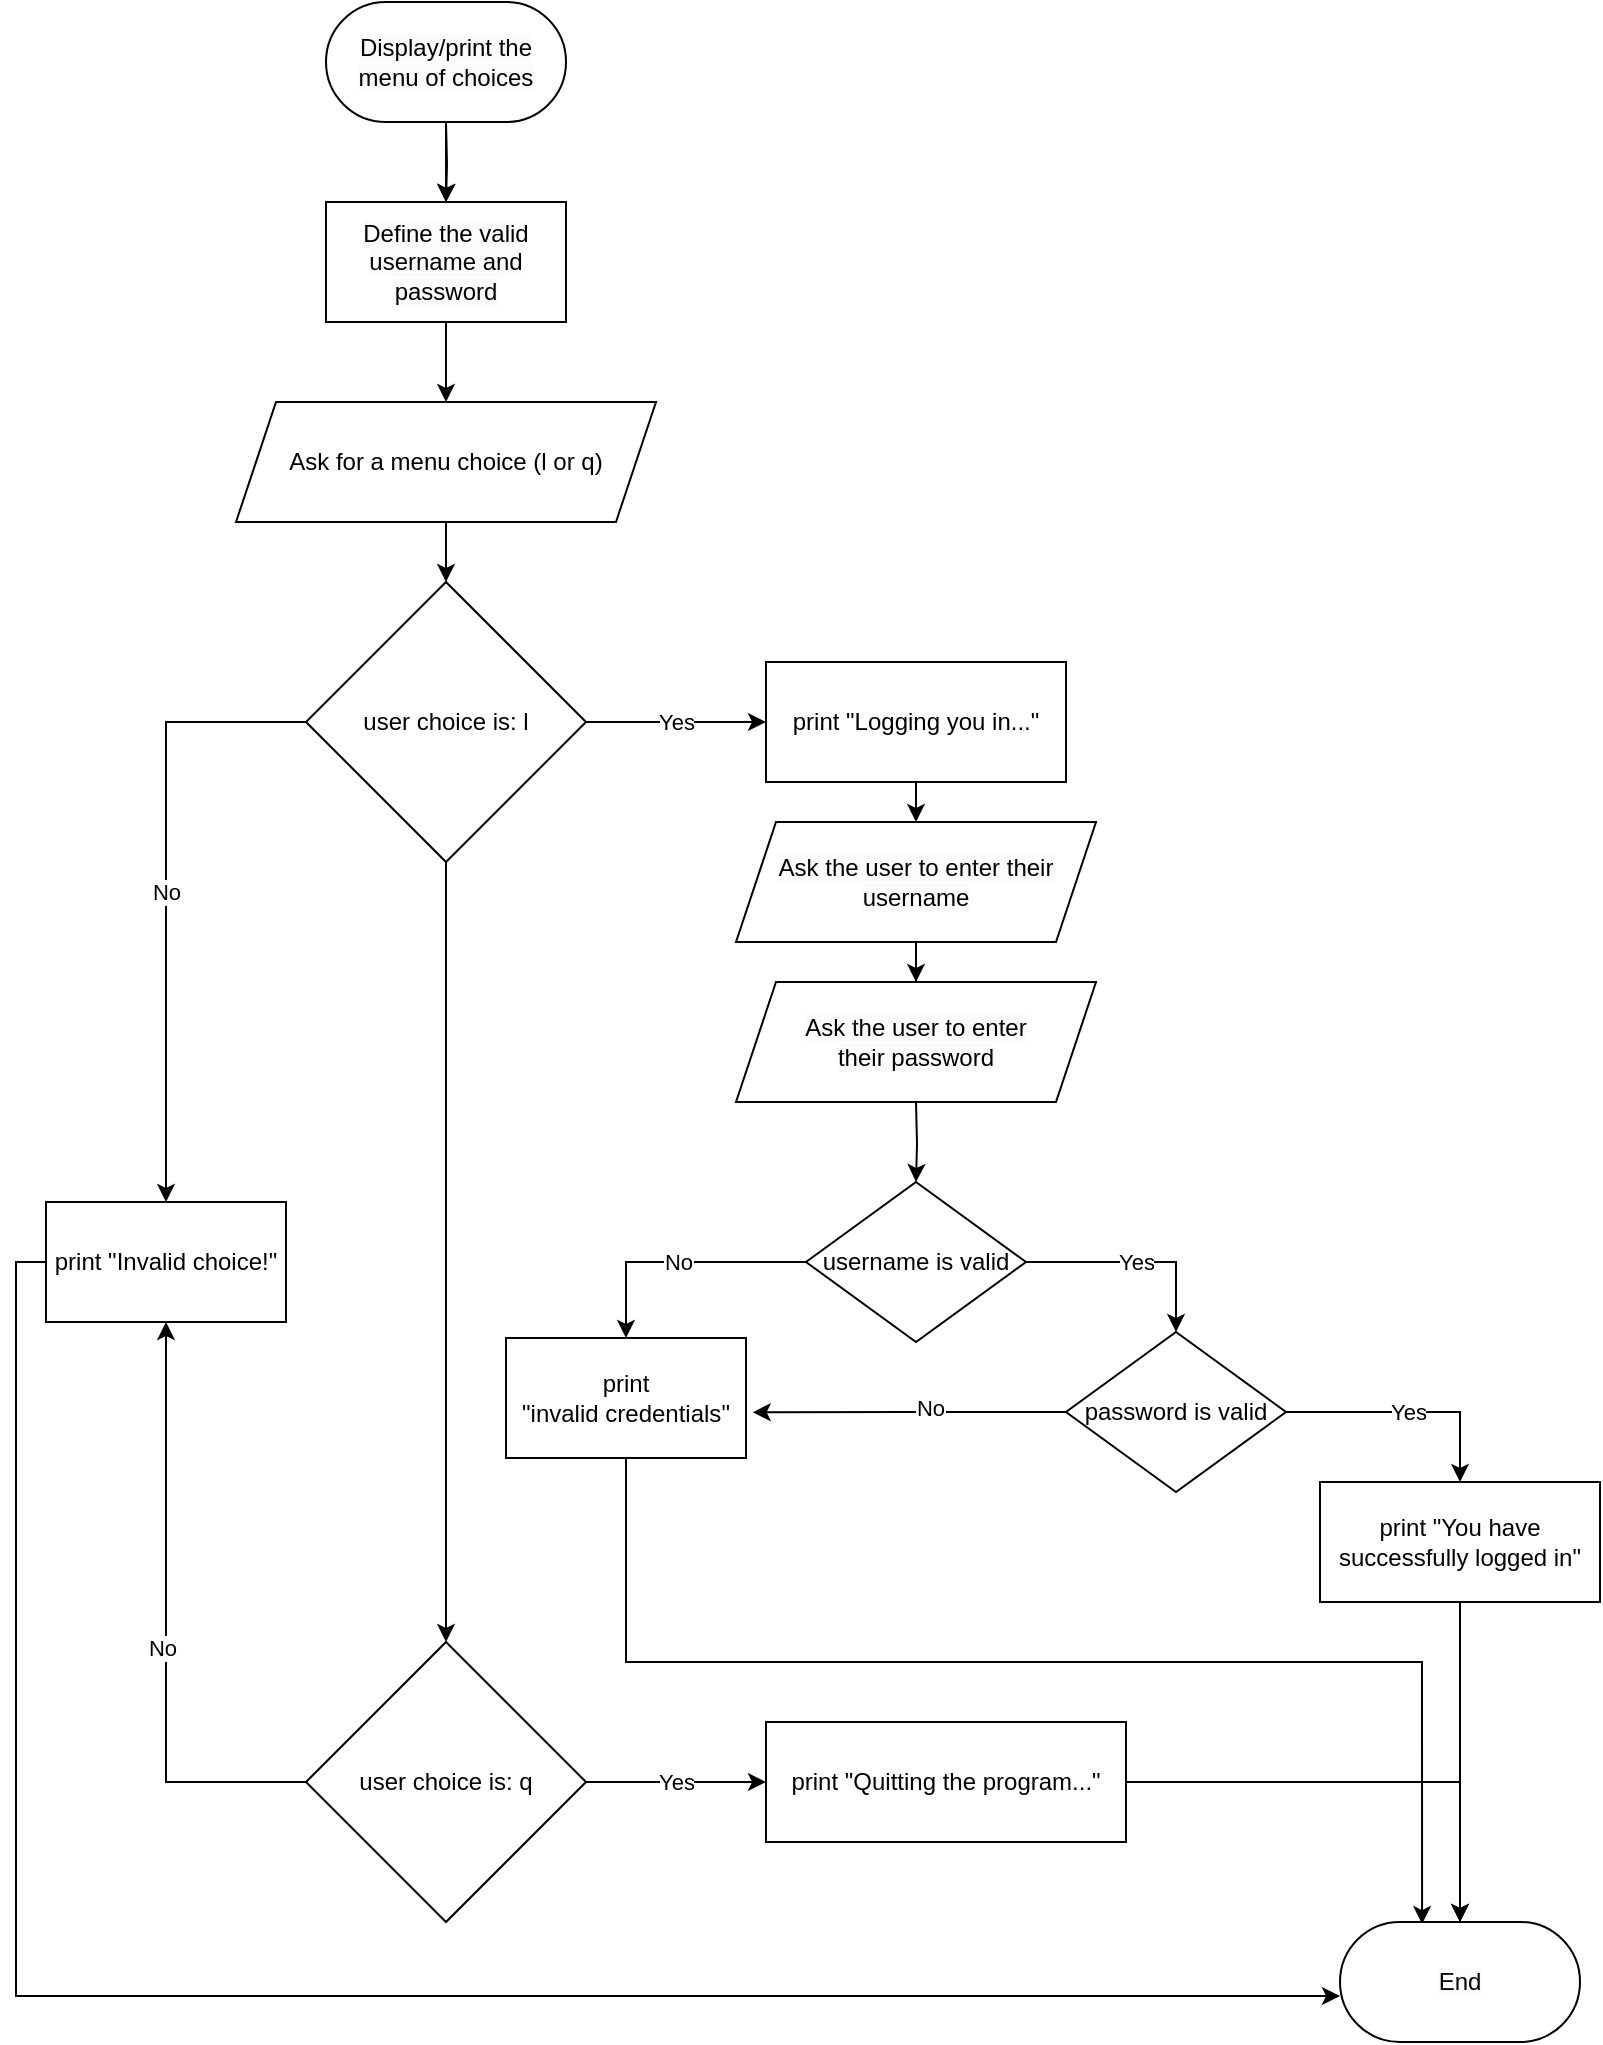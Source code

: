 <mxfile version="20.8.23" type="device"><diagram name="Page-1" id="VkJaoa7Yt4ZLHSvvT-uW"><mxGraphModel dx="1135" dy="530" grid="1" gridSize="10" guides="1" tooltips="1" connect="1" arrows="1" fold="1" page="1" pageScale="1" pageWidth="827" pageHeight="1169" math="0" shadow="0"><root><mxCell id="0"/><mxCell id="1" parent="0"/><mxCell id="g2YkS42pn9TeFXYQD6Oe-4" style="edgeStyle=orthogonalEdgeStyle;rounded=0;orthogonalLoop=1;jettySize=auto;html=1;entryX=0.5;entryY=0;entryDx=0;entryDy=0;" parent="1" target="g2YkS42pn9TeFXYQD6Oe-3" edge="1"><mxGeometry relative="1" as="geometry"><mxPoint x="225" y="310" as="sourcePoint"/></mxGeometry></mxCell><mxCell id="g2YkS42pn9TeFXYQD6Oe-9" value="Yes" style="edgeStyle=orthogonalEdgeStyle;rounded=0;orthogonalLoop=1;jettySize=auto;html=1;entryX=0;entryY=0.5;entryDx=0;entryDy=0;" parent="1" source="g2YkS42pn9TeFXYQD6Oe-3" target="g2YkS42pn9TeFXYQD6Oe-8" edge="1"><mxGeometry relative="1" as="geometry"/></mxCell><mxCell id="g2YkS42pn9TeFXYQD6Oe-39" style="edgeStyle=orthogonalEdgeStyle;rounded=0;orthogonalLoop=1;jettySize=auto;html=1;" parent="1" source="g2YkS42pn9TeFXYQD6Oe-3" target="g2YkS42pn9TeFXYQD6Oe-15" edge="1"><mxGeometry relative="1" as="geometry"/></mxCell><mxCell id="g2YkS42pn9TeFXYQD6Oe-41" value="No" style="edgeStyle=orthogonalEdgeStyle;rounded=0;orthogonalLoop=1;jettySize=auto;html=1;" parent="1" source="g2YkS42pn9TeFXYQD6Oe-3" target="g2YkS42pn9TeFXYQD6Oe-40" edge="1"><mxGeometry relative="1" as="geometry"/></mxCell><mxCell id="g2YkS42pn9TeFXYQD6Oe-3" value="user choice is: l" style="rhombus;whiteSpace=wrap;html=1;rounded=0;" parent="1" vertex="1"><mxGeometry x="155" y="340" width="140" height="140" as="geometry"/></mxCell><mxCell id="g2YkS42pn9TeFXYQD6Oe-6" style="edgeStyle=orthogonalEdgeStyle;rounded=0;orthogonalLoop=1;jettySize=auto;html=1;entryX=0.5;entryY=0;entryDx=0;entryDy=0;" parent="1" source="g2YkS42pn9TeFXYQD6Oe-5" edge="1"><mxGeometry relative="1" as="geometry"><mxPoint x="225" y="250" as="targetPoint"/></mxGeometry></mxCell><mxCell id="g2YkS42pn9TeFXYQD6Oe-5" value="&lt;span style=&quot;color: rgb(0, 0, 0); font-family: Helvetica; font-size: 12px; font-style: normal; font-variant-ligatures: normal; font-variant-caps: normal; font-weight: 400; letter-spacing: normal; orphans: 2; text-align: center; text-indent: 0px; text-transform: none; widows: 2; word-spacing: 0px; -webkit-text-stroke-width: 0px; background-color: rgb(251, 251, 251); text-decoration-thickness: initial; text-decoration-style: initial; text-decoration-color: initial; float: none; display: inline !important;&quot;&gt;Define the valid username and password&lt;/span&gt;" style="rounded=0;whiteSpace=wrap;html=1;" parent="1" vertex="1"><mxGeometry x="165" y="150" width="120" height="60" as="geometry"/></mxCell><mxCell id="g2YkS42pn9TeFXYQD6Oe-27" value="" style="edgeStyle=orthogonalEdgeStyle;rounded=0;orthogonalLoop=1;jettySize=auto;html=1;" parent="1" source="g2YkS42pn9TeFXYQD6Oe-8" edge="1"><mxGeometry relative="1" as="geometry"><mxPoint x="460" y="460" as="targetPoint"/></mxGeometry></mxCell><mxCell id="g2YkS42pn9TeFXYQD6Oe-8" value="print &quot;Logging you in...&quot;" style="whiteSpace=wrap;html=1;rounded=0;" parent="1" vertex="1"><mxGeometry x="385" y="380" width="150" height="60" as="geometry"/></mxCell><mxCell id="g2YkS42pn9TeFXYQD6Oe-23" value="Yes" style="edgeStyle=orthogonalEdgeStyle;rounded=0;orthogonalLoop=1;jettySize=auto;html=1;" parent="1" source="g2YkS42pn9TeFXYQD6Oe-15" target="g2YkS42pn9TeFXYQD6Oe-22" edge="1"><mxGeometry relative="1" as="geometry"/></mxCell><mxCell id="g2YkS42pn9TeFXYQD6Oe-42" style="edgeStyle=orthogonalEdgeStyle;rounded=0;orthogonalLoop=1;jettySize=auto;html=1;entryX=0.5;entryY=1;entryDx=0;entryDy=0;" parent="1" source="g2YkS42pn9TeFXYQD6Oe-15" target="g2YkS42pn9TeFXYQD6Oe-40" edge="1"><mxGeometry relative="1" as="geometry"/></mxCell><mxCell id="g2YkS42pn9TeFXYQD6Oe-43" value="No" style="edgeLabel;html=1;align=center;verticalAlign=middle;resizable=0;points=[];" parent="g2YkS42pn9TeFXYQD6Oe-42" vertex="1" connectable="0"><mxGeometry x="-0.085" y="2" relative="1" as="geometry"><mxPoint as="offset"/></mxGeometry></mxCell><mxCell id="g2YkS42pn9TeFXYQD6Oe-15" value="user choice is: q" style="rhombus;whiteSpace=wrap;html=1;rounded=0;" parent="1" vertex="1"><mxGeometry x="155" y="870" width="140" height="140" as="geometry"/></mxCell><mxCell id="d4qaRlam0Jk75mYag_ZH-8" style="edgeStyle=orthogonalEdgeStyle;rounded=0;orthogonalLoop=1;jettySize=auto;html=1;" parent="1" source="g2YkS42pn9TeFXYQD6Oe-22" target="d4qaRlam0Jk75mYag_ZH-3" edge="1"><mxGeometry relative="1" as="geometry"/></mxCell><mxCell id="g2YkS42pn9TeFXYQD6Oe-22" value="print &quot;Quitting the program&lt;span style=&quot;background-color: initial;&quot;&gt;...&quot;&lt;/span&gt;" style="whiteSpace=wrap;html=1;rounded=0;" parent="1" vertex="1"><mxGeometry x="385" y="910" width="180" height="60" as="geometry"/></mxCell><mxCell id="g2YkS42pn9TeFXYQD6Oe-26" value="" style="edgeStyle=orthogonalEdgeStyle;rounded=0;orthogonalLoop=1;jettySize=auto;html=1;" parent="1" edge="1"><mxGeometry relative="1" as="geometry"><mxPoint x="460" y="520" as="sourcePoint"/></mxGeometry></mxCell><mxCell id="g2YkS42pn9TeFXYQD6Oe-30" style="edgeStyle=orthogonalEdgeStyle;rounded=0;orthogonalLoop=1;jettySize=auto;html=1;" parent="1" target="g2YkS42pn9TeFXYQD6Oe-28" edge="1"><mxGeometry relative="1" as="geometry"><mxPoint x="460" y="600" as="sourcePoint"/></mxGeometry></mxCell><mxCell id="g2YkS42pn9TeFXYQD6Oe-32" value="Yes" style="edgeStyle=orthogonalEdgeStyle;rounded=0;orthogonalLoop=1;jettySize=auto;html=1;entryX=0.5;entryY=0;entryDx=0;entryDy=0;" parent="1" source="g2YkS42pn9TeFXYQD6Oe-28" target="g2YkS42pn9TeFXYQD6Oe-31" edge="1"><mxGeometry relative="1" as="geometry"><mxPoint x="565" y="730" as="targetPoint"/></mxGeometry></mxCell><mxCell id="g2YkS42pn9TeFXYQD6Oe-34" value="No" style="edgeStyle=orthogonalEdgeStyle;rounded=0;orthogonalLoop=1;jettySize=auto;html=1;entryX=0.5;entryY=0;entryDx=0;entryDy=0;" parent="1" source="g2YkS42pn9TeFXYQD6Oe-28" target="g2YkS42pn9TeFXYQD6Oe-33" edge="1"><mxGeometry relative="1" as="geometry"/></mxCell><mxCell id="g2YkS42pn9TeFXYQD6Oe-28" value="username is valid" style="rhombus;whiteSpace=wrap;html=1;rounded=0;" parent="1" vertex="1"><mxGeometry x="405" y="640" width="110" height="80" as="geometry"/></mxCell><mxCell id="g2YkS42pn9TeFXYQD6Oe-35" style="edgeStyle=orthogonalEdgeStyle;rounded=0;orthogonalLoop=1;jettySize=auto;html=1;entryX=1.028;entryY=0.619;entryDx=0;entryDy=0;entryPerimeter=0;" parent="1" source="g2YkS42pn9TeFXYQD6Oe-31" target="g2YkS42pn9TeFXYQD6Oe-33" edge="1"><mxGeometry relative="1" as="geometry"/></mxCell><mxCell id="g2YkS42pn9TeFXYQD6Oe-36" value="No" style="edgeLabel;html=1;align=center;verticalAlign=middle;resizable=0;points=[];" parent="g2YkS42pn9TeFXYQD6Oe-35" vertex="1" connectable="0"><mxGeometry x="-0.139" y="-2" relative="1" as="geometry"><mxPoint x="-1" as="offset"/></mxGeometry></mxCell><mxCell id="g2YkS42pn9TeFXYQD6Oe-38" value="Yes" style="edgeStyle=orthogonalEdgeStyle;rounded=0;orthogonalLoop=1;jettySize=auto;html=1;entryX=0.5;entryY=0;entryDx=0;entryDy=0;" parent="1" source="g2YkS42pn9TeFXYQD6Oe-31" target="g2YkS42pn9TeFXYQD6Oe-37" edge="1"><mxGeometry relative="1" as="geometry"/></mxCell><mxCell id="g2YkS42pn9TeFXYQD6Oe-31" value="password is valid" style="rhombus;whiteSpace=wrap;html=1;rounded=0;" parent="1" vertex="1"><mxGeometry x="535" y="715" width="110" height="80" as="geometry"/></mxCell><mxCell id="N82H4Wqa_w4QiYwtT7WM-1" style="edgeStyle=orthogonalEdgeStyle;rounded=0;orthogonalLoop=1;jettySize=auto;html=1;entryX=0.342;entryY=0.017;entryDx=0;entryDy=0;entryPerimeter=0;" edge="1" parent="1" source="g2YkS42pn9TeFXYQD6Oe-33" target="d4qaRlam0Jk75mYag_ZH-3"><mxGeometry relative="1" as="geometry"><Array as="points"><mxPoint x="315" y="880"/><mxPoint x="713" y="880"/></Array></mxGeometry></mxCell><mxCell id="g2YkS42pn9TeFXYQD6Oe-33" value="print &quot;invalid&amp;nbsp;credentials&lt;span style=&quot;background-color: initial;&quot;&gt;&quot;&lt;/span&gt;" style="whiteSpace=wrap;html=1;rounded=0;" parent="1" vertex="1"><mxGeometry x="255" y="718" width="120" height="60" as="geometry"/></mxCell><mxCell id="d4qaRlam0Jk75mYag_ZH-4" style="edgeStyle=orthogonalEdgeStyle;rounded=0;orthogonalLoop=1;jettySize=auto;html=1;entryX=0.5;entryY=0;entryDx=0;entryDy=0;" parent="1" source="g2YkS42pn9TeFXYQD6Oe-37" target="d4qaRlam0Jk75mYag_ZH-3" edge="1"><mxGeometry relative="1" as="geometry"/></mxCell><mxCell id="g2YkS42pn9TeFXYQD6Oe-37" value="print &quot;You have successfully logged in&quot;" style="whiteSpace=wrap;html=1;rounded=0;" parent="1" vertex="1"><mxGeometry x="662" y="790" width="140" height="60" as="geometry"/></mxCell><mxCell id="d4qaRlam0Jk75mYag_ZH-14" style="edgeStyle=orthogonalEdgeStyle;rounded=0;orthogonalLoop=1;jettySize=auto;html=1;entryX=0;entryY=0.617;entryDx=0;entryDy=0;entryPerimeter=0;" parent="1" source="g2YkS42pn9TeFXYQD6Oe-40" target="d4qaRlam0Jk75mYag_ZH-3" edge="1"><mxGeometry relative="1" as="geometry"><Array as="points"><mxPoint x="10" y="680"/><mxPoint x="10" y="1047"/></Array></mxGeometry></mxCell><mxCell id="g2YkS42pn9TeFXYQD6Oe-40" value="print &quot;Invalid choice!&lt;span style=&quot;background-color: initial;&quot;&gt;&quot;&lt;/span&gt;" style="whiteSpace=wrap;html=1;rounded=0;" parent="1" vertex="1"><mxGeometry x="25" y="650" width="120" height="60" as="geometry"/></mxCell><mxCell id="g2YkS42pn9TeFXYQD6Oe-45" style="edgeStyle=orthogonalEdgeStyle;rounded=0;orthogonalLoop=1;jettySize=auto;html=1;entryX=0.5;entryY=0;entryDx=0;entryDy=0;" parent="1" target="g2YkS42pn9TeFXYQD6Oe-5" edge="1"><mxGeometry relative="1" as="geometry"><mxPoint x="225" y="110" as="sourcePoint"/></mxGeometry></mxCell><mxCell id="d4qaRlam0Jk75mYag_ZH-2" value="" style="edgeStyle=orthogonalEdgeStyle;rounded=0;orthogonalLoop=1;jettySize=auto;html=1;" parent="1" source="d4qaRlam0Jk75mYag_ZH-1" target="g2YkS42pn9TeFXYQD6Oe-5" edge="1"><mxGeometry relative="1" as="geometry"/></mxCell><mxCell id="d4qaRlam0Jk75mYag_ZH-1" value="&lt;span style=&quot;color: rgb(0, 0, 0); font-family: Helvetica; font-size: 12px; font-style: normal; font-variant-ligatures: normal; font-variant-caps: normal; font-weight: 400; letter-spacing: normal; orphans: 2; text-align: center; text-indent: 0px; text-transform: none; widows: 2; word-spacing: 0px; -webkit-text-stroke-width: 0px; background-color: rgb(251, 251, 251); text-decoration-thickness: initial; text-decoration-style: initial; text-decoration-color: initial; float: none; display: inline !important;&quot;&gt;Display/print the menu of choices&lt;/span&gt;" style="rounded=1;whiteSpace=wrap;html=1;arcSize=50;" parent="1" vertex="1"><mxGeometry x="165" y="50" width="120" height="60" as="geometry"/></mxCell><mxCell id="d4qaRlam0Jk75mYag_ZH-3" value="&lt;span style=&quot;color: rgb(0, 0, 0); font-family: Helvetica; font-size: 12px; font-style: normal; font-variant-ligatures: normal; font-variant-caps: normal; font-weight: 400; letter-spacing: normal; orphans: 2; text-align: center; text-indent: 0px; text-transform: none; widows: 2; word-spacing: 0px; -webkit-text-stroke-width: 0px; background-color: rgb(251, 251, 251); text-decoration-thickness: initial; text-decoration-style: initial; text-decoration-color: initial; float: none; display: inline !important;&quot;&gt;End&lt;/span&gt;" style="rounded=1;whiteSpace=wrap;html=1;arcSize=50;" parent="1" vertex="1"><mxGeometry x="672" y="1010" width="120" height="60" as="geometry"/></mxCell><mxCell id="d4qaRlam0Jk75mYag_ZH-9" value="Ask for a menu choice (l or q)" style="shape=parallelogram;perimeter=parallelogramPerimeter;whiteSpace=wrap;html=1;fixedSize=1;" parent="1" vertex="1"><mxGeometry x="120" y="250" width="210" height="60" as="geometry"/></mxCell><mxCell id="d4qaRlam0Jk75mYag_ZH-13" style="edgeStyle=orthogonalEdgeStyle;rounded=0;orthogonalLoop=1;jettySize=auto;html=1;" parent="1" source="d4qaRlam0Jk75mYag_ZH-11" target="d4qaRlam0Jk75mYag_ZH-12" edge="1"><mxGeometry relative="1" as="geometry"/></mxCell><mxCell id="d4qaRlam0Jk75mYag_ZH-11" value="&lt;span style=&quot;color: rgb(0, 0, 0); font-family: Helvetica; font-size: 12px; font-style: normal; font-variant-ligatures: normal; font-variant-caps: normal; font-weight: 400; letter-spacing: normal; orphans: 2; text-align: center; text-indent: 0px; text-transform: none; widows: 2; word-spacing: 0px; -webkit-text-stroke-width: 0px; background-color: rgb(251, 251, 251); text-decoration-thickness: initial; text-decoration-style: initial; text-decoration-color: initial; float: none; display: inline !important;&quot;&gt;Ask the user to enter their username&lt;/span&gt;" style="shape=parallelogram;perimeter=parallelogramPerimeter;whiteSpace=wrap;html=1;fixedSize=1;" parent="1" vertex="1"><mxGeometry x="370" y="460" width="180" height="60" as="geometry"/></mxCell><mxCell id="d4qaRlam0Jk75mYag_ZH-12" value="&lt;span style=&quot;color: rgb(0, 0, 0); font-family: Helvetica; font-size: 12px; font-style: normal; font-variant-ligatures: normal; font-variant-caps: normal; font-weight: 400; letter-spacing: normal; orphans: 2; text-align: center; text-indent: 0px; text-transform: none; widows: 2; word-spacing: 0px; -webkit-text-stroke-width: 0px; background-color: rgb(251, 251, 251); text-decoration-thickness: initial; text-decoration-style: initial; text-decoration-color: initial; float: none; display: inline !important;&quot;&gt;Ask the user to enter their&amp;nbsp;password&lt;/span&gt;" style="shape=parallelogram;perimeter=parallelogramPerimeter;whiteSpace=wrap;html=1;fixedSize=1;" parent="1" vertex="1"><mxGeometry x="370" y="540" width="180" height="60" as="geometry"/></mxCell></root></mxGraphModel></diagram></mxfile>